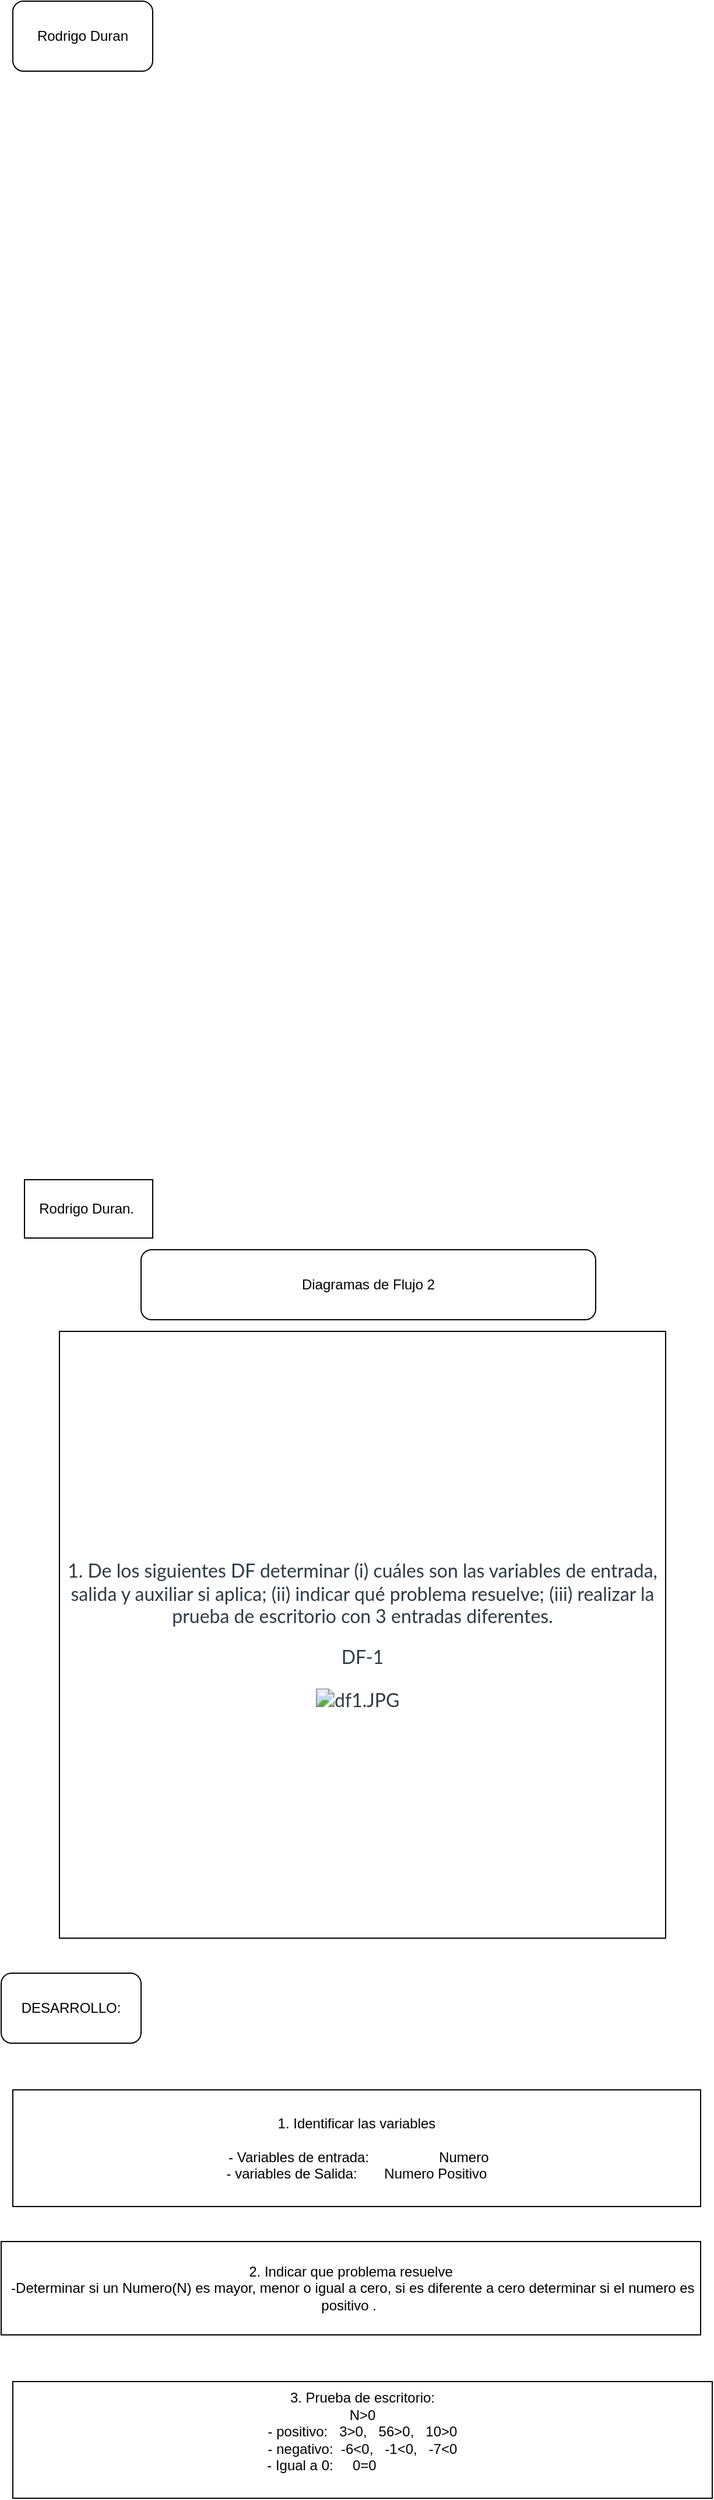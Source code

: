 <mxfile version="14.4.2" type="github" pages="4">
  <diagram id="C5RBs43oDa-KdzZeNtuy" name="Page-1">
    <mxGraphModel dx="791" dy="1627" grid="1" gridSize="10" guides="1" tooltips="1" connect="1" arrows="1" fold="1" page="1" pageScale="1" pageWidth="827" pageHeight="1169" math="0" shadow="0">
      <root>
        <mxCell id="WIyWlLk6GJQsqaUBKTNV-0" />
        <mxCell id="WIyWlLk6GJQsqaUBKTNV-1" parent="WIyWlLk6GJQsqaUBKTNV-0" />
        <mxCell id="W7DMfxvP5UNIumT03wTU-0" value="Rodrigo Duran" style="rounded=1;whiteSpace=wrap;html=1;" parent="WIyWlLk6GJQsqaUBKTNV-1" vertex="1">
          <mxGeometry x="50" y="-980" width="120" height="60" as="geometry" />
        </mxCell>
        <mxCell id="9TRLGIKzOXJ6i6BAbfcn-0" value="Rodrigo Duran.&amp;nbsp;" style="rounded=0;whiteSpace=wrap;html=1;" vertex="1" parent="WIyWlLk6GJQsqaUBKTNV-1">
          <mxGeometry x="60" y="30" width="110" height="50" as="geometry" />
        </mxCell>
        <mxCell id="9TRLGIKzOXJ6i6BAbfcn-1" value="Diagramas de Flujo 2" style="rounded=1;whiteSpace=wrap;html=1;" vertex="1" parent="WIyWlLk6GJQsqaUBKTNV-1">
          <mxGeometry x="160" y="90" width="390" height="60" as="geometry" />
        </mxCell>
        <mxCell id="9TRLGIKzOXJ6i6BAbfcn-3" value="&#xa;&#xa;&lt;p style=&quot;display: block; padding: 0px; color: rgb(45, 59, 69); font-family: latoweb, &amp;quot;lato extended&amp;quot;, lato, &amp;quot;helvetica neue&amp;quot;, helvetica, arial, sans-serif; font-size: 16px; font-style: normal; font-weight: 400; letter-spacing: normal; text-indent: 0px; text-transform: none; word-spacing: 0px; background-color: rgb(255, 255, 255);&quot;&gt;1. De los siguientes DF determinar (i) cuáles son las variables de entrada, salida y auxiliar si aplica; (ii) indicar qué problema resuelve; (iii) realizar la prueba de escritorio con 3 entradas diferentes.&lt;/p&gt;&lt;p style=&quot;display: block; padding: 0px; color: rgb(45, 59, 69); font-family: latoweb, &amp;quot;lato extended&amp;quot;, lato, &amp;quot;helvetica neue&amp;quot;, helvetica, arial, sans-serif; font-size: 16px; font-style: normal; font-weight: 400; letter-spacing: normal; text-indent: 0px; text-transform: none; word-spacing: 0px; background-color: rgb(255, 255, 255);&quot;&gt;DF-1&lt;/p&gt;&lt;p style=&quot;display: block; padding: 0px; color: rgb(45, 59, 69); font-family: latoweb, &amp;quot;lato extended&amp;quot;, lato, &amp;quot;helvetica neue&amp;quot;, helvetica, arial, sans-serif; font-size: 16px; font-style: normal; font-weight: 400; letter-spacing: normal; text-indent: 0px; text-transform: none; word-spacing: 0px; background-color: rgb(255, 255, 255); text-align: center;&quot;&gt;&lt;img src=&quot;https://ucb.instructure.com/courses/1259/files/141151/preview&quot; alt=&quot;df1.JPG&quot; style=&quot;max-width: 480px ; height: auto ; vertical-align: middle ; border: 0px&quot;&gt;&amp;nbsp;&amp;nbsp;&lt;/p&gt;&#xa;&#xa;" style="whiteSpace=wrap;html=1;aspect=fixed;" vertex="1" parent="WIyWlLk6GJQsqaUBKTNV-1">
          <mxGeometry x="90" y="160" width="520" height="520" as="geometry" />
        </mxCell>
        <mxCell id="9TRLGIKzOXJ6i6BAbfcn-5" value="DESARROLLO:" style="rounded=1;whiteSpace=wrap;html=1;" vertex="1" parent="WIyWlLk6GJQsqaUBKTNV-1">
          <mxGeometry x="40" y="710" width="120" height="60" as="geometry" />
        </mxCell>
        <mxCell id="9TRLGIKzOXJ6i6BAbfcn-6" value="1. Identificar las variables&lt;br&gt;&lt;br&gt;&amp;nbsp;- Variables de entrada:&amp;nbsp; &amp;nbsp; &amp;nbsp; &amp;nbsp; &amp;nbsp; &amp;nbsp; &amp;nbsp; &amp;nbsp; &amp;nbsp; Numero&lt;br&gt;- variables de Salida:&amp;nbsp; &amp;nbsp; &amp;nbsp; &amp;nbsp;Numero Positivo" style="rounded=0;whiteSpace=wrap;html=1;" vertex="1" parent="WIyWlLk6GJQsqaUBKTNV-1">
          <mxGeometry x="50" y="810" width="590" height="100" as="geometry" />
        </mxCell>
        <mxCell id="9TRLGIKzOXJ6i6BAbfcn-8" value="2. Indicar que problema resuelve&lt;br&gt;&amp;nbsp;-Determinar si un Numero(N) es mayor, menor o igual a cero, si es diferente a cero determinar si el numero es positivo .&amp;nbsp;" style="rounded=0;whiteSpace=wrap;html=1;" vertex="1" parent="WIyWlLk6GJQsqaUBKTNV-1">
          <mxGeometry x="40" y="940" width="600" height="80" as="geometry" />
        </mxCell>
        <mxCell id="9TRLGIKzOXJ6i6BAbfcn-9" value="3. Prueba de escritorio:&lt;br&gt;N&amp;gt;0&lt;br&gt;- positivo:&amp;nbsp; &amp;nbsp;3&amp;gt;0,&amp;nbsp; &amp;nbsp;56&amp;gt;0,&amp;nbsp; &amp;nbsp;10&amp;gt;0&lt;br&gt;- negativo:&amp;nbsp; -6&amp;lt;0,&amp;nbsp; &amp;nbsp;-1&amp;lt;0,&amp;nbsp; &amp;nbsp;-7&amp;lt;0&lt;br&gt;- Igual a 0:&amp;nbsp; &amp;nbsp; &amp;nbsp;0=0&amp;nbsp; &amp;nbsp; &amp;nbsp; &amp;nbsp; &amp;nbsp; &amp;nbsp; &amp;nbsp; &amp;nbsp; &amp;nbsp; &amp;nbsp; &amp;nbsp;&lt;br&gt;&amp;nbsp;" style="rounded=0;whiteSpace=wrap;html=1;" vertex="1" parent="WIyWlLk6GJQsqaUBKTNV-1">
          <mxGeometry x="50" y="1060" width="600" height="100" as="geometry" />
        </mxCell>
      </root>
    </mxGraphModel>
  </diagram>
  <diagram id="d353bmlWmow5Hl_oIUxo" name="Page-2">
    <mxGraphModel dx="791" dy="458" grid="1" gridSize="10" guides="1" tooltips="1" connect="1" arrows="1" fold="1" page="1" pageScale="1" pageWidth="827" pageHeight="1169" math="0" shadow="0">
      <root>
        <mxCell id="SAbvqaDqnWTxNuCs36iu-0" />
        <mxCell id="SAbvqaDqnWTxNuCs36iu-1" parent="SAbvqaDqnWTxNuCs36iu-0" />
        <mxCell id="0ohTp5ZolXic3X57CokR-1" value="&#xa;&#xa;&lt;img src=&quot;https://ucb.instructure.com/courses/1259/files/141152/preview&quot; alt=&quot;df2.JPG&quot; style=&quot;max-width: 498px; height: auto; vertical-align: middle; border: 0px; color: rgb(45, 59, 69); font-family: latoweb, &amp;quot;lato extended&amp;quot;, lato, &amp;quot;helvetica neue&amp;quot;, helvetica, arial, sans-serif; font-size: 16px; font-style: normal; font-weight: 400; letter-spacing: normal; text-align: center; text-indent: 0px; text-transform: none; word-spacing: 0px; background-color: rgb(255, 255, 255);&quot;&gt;&#xa;&#xa;" style="whiteSpace=wrap;html=1;aspect=fixed;" vertex="1" parent="SAbvqaDqnWTxNuCs36iu-1">
          <mxGeometry x="180" y="70" width="410" height="410" as="geometry" />
        </mxCell>
        <mxCell id="zLWawx-Yy2cJ8uSANWpe-0" value="DESARROLLO" style="rounded=0;whiteSpace=wrap;html=1;" vertex="1" parent="SAbvqaDqnWTxNuCs36iu-1">
          <mxGeometry x="40" y="500" width="120" height="60" as="geometry" />
        </mxCell>
        <mxCell id="wey3IpPWUv53F9elFMAz-0" value="1. Identificar las variables&lt;br&gt;&lt;br&gt;&amp;nbsp;- Variables de entrada:&amp;nbsp; &amp;nbsp; &amp;nbsp; &amp;nbsp; &amp;nbsp; &amp;nbsp; &amp;nbsp; &amp;nbsp;N, M&lt;br&gt;- variables de Salida:&amp;nbsp; &amp;nbsp; &amp;nbsp; N Y M son multiplos." style="rounded=0;whiteSpace=wrap;html=1;" vertex="1" parent="SAbvqaDqnWTxNuCs36iu-1">
          <mxGeometry x="60" y="600" width="590" height="100" as="geometry" />
        </mxCell>
        <mxCell id="_gmAtrERJ7OomwUm7SFR-0" value="2. Indicar que problema resuelve&lt;br&gt;-Dados un Divisor y un Dividendo en una operación algebraica, determinar si dichos numeros dan de residuo cero aun asi intercambiando roles, para que tanto el Divisor y el Dividendo sean múltiplos.&amp;nbsp;" style="rounded=0;whiteSpace=wrap;html=1;" vertex="1" parent="SAbvqaDqnWTxNuCs36iu-1">
          <mxGeometry x="70" y="750" width="580" height="100" as="geometry" />
        </mxCell>
        <mxCell id="hVbGRV14KloW-pIKTLZz-0" value="3. Prueba de escritorio:&lt;br&gt;- N mod M= 0:&amp;nbsp; 25/5=5. residuo 0,&amp;nbsp; &amp;nbsp; 20/2=10. residuo 0,&amp;nbsp; 36/6=6. residuo 0&amp;nbsp; &amp;nbsp;&lt;br&gt;- N mod M= ?n:&amp;nbsp; &amp;nbsp;17/3=5. residuo 2,&amp;nbsp; &amp;nbsp;80/34=2 residuo 12,&amp;nbsp; &amp;nbsp; 18/7=2 residuo 4&amp;nbsp; &amp;nbsp; &amp;nbsp; &amp;nbsp;&amp;nbsp;&lt;br&gt;&amp;nbsp;" style="rounded=0;whiteSpace=wrap;html=1;" vertex="1" parent="SAbvqaDqnWTxNuCs36iu-1">
          <mxGeometry x="55" y="900" width="600" height="100" as="geometry" />
        </mxCell>
      </root>
    </mxGraphModel>
  </diagram>
  <diagram id="vMeNjP87LpSy9twJi5AR" name="Page-3">
    <mxGraphModel dx="791" dy="2796" grid="1" gridSize="10" guides="1" tooltips="1" connect="1" arrows="1" fold="1" page="1" pageScale="1" pageWidth="827" pageHeight="1169" math="0" shadow="0">
      <root>
        <mxCell id="kYPiwFhptWK6KYjPIbYt-0" />
        <mxCell id="kYPiwFhptWK6KYjPIbYt-1" parent="kYPiwFhptWK6KYjPIbYt-0" />
        <mxCell id="N5ciSZJWcwIas1xTsq3c-0" value="&#xa;&#xa;&lt;span style=&quot;color: rgb(45, 59, 69); font-family: latoweb, &amp;quot;lato extended&amp;quot;, lato, &amp;quot;helvetica neue&amp;quot;, helvetica, arial, sans-serif; font-size: 16px; font-style: normal; font-weight: 400; letter-spacing: normal; text-align: center; text-indent: 0px; text-transform: none; word-spacing: 0px; background-color: rgb(255, 255, 255); display: inline; float: none;&quot;&gt;&amp;nbsp;&lt;/span&gt;&lt;span style=&quot;color: rgb(45, 59, 69); font-family: latoweb, &amp;quot;lato extended&amp;quot;, lato, &amp;quot;helvetica neue&amp;quot;, helvetica, arial, sans-serif; font-size: 16px; font-style: normal; font-weight: 400; letter-spacing: normal; text-align: center; text-indent: 0px; text-transform: none; word-spacing: 0px; background-color: rgb(255, 255, 255); width: 582px; height: 415px; vertical-align: middle;&quot;&gt;&lt;span&gt;&amp;nbsp;&lt;/span&gt;&amp;nbsp; &amp;nbsp; &amp;nbsp; &amp;nbsp; &amp;nbsp;&lt;span&gt;&amp;nbsp;&lt;/span&gt;&lt;/span&gt;&lt;span style=&quot;color: rgb(45, 59, 69); font-family: latoweb, &amp;quot;lato extended&amp;quot;, lato, &amp;quot;helvetica neue&amp;quot;, helvetica, arial, sans-serif; font-size: 16px; font-style: normal; font-weight: 400; letter-spacing: normal; text-align: center; text-indent: 0px; text-transform: none; word-spacing: 0px; background-color: rgb(255, 255, 255); display: inline; float: none;&quot;&gt;&amp;nbsp;&lt;/span&gt;&lt;img src=&quot;https://ucb.instructure.com/courses/1259/files/141155/preview&quot; alt=&quot;df3-1.JPG&quot; style=&quot;max-width: 582px; height: auto; vertical-align: middle; border: 0px; color: rgb(45, 59, 69); font-family: latoweb, &amp;quot;lato extended&amp;quot;, lato, &amp;quot;helvetica neue&amp;quot;, helvetica, arial, sans-serif; font-size: 16px; font-style: normal; font-weight: 400; letter-spacing: normal; text-align: center; text-indent: 0px; text-transform: none; word-spacing: 0px; background-color: rgb(255, 255, 255);&quot;&gt;&#xa;&#xa;" style="whiteSpace=wrap;html=1;aspect=fixed;" vertex="1" parent="kYPiwFhptWK6KYjPIbYt-1">
          <mxGeometry x="194" y="-2290" width="440" height="440" as="geometry" />
        </mxCell>
        <mxCell id="UBLdnL2lrt9nNm-B5w7W-0" value="1. Identificar las variables&lt;br&gt;&lt;br&gt;&amp;nbsp;- Variables de entrada:&amp;nbsp; &amp;nbsp; &amp;nbsp; &amp;nbsp; &amp;nbsp; A,B,C&lt;br&gt;- variables de Salida:&amp;nbsp; &amp;nbsp;Orden de cifra menor a cifra mayor (A&amp;lt;B&amp;lt;C)&amp;nbsp;" style="rounded=0;whiteSpace=wrap;html=1;" vertex="1" parent="kYPiwFhptWK6KYjPIbYt-1">
          <mxGeometry x="119" y="-1770" width="590" height="100" as="geometry" />
        </mxCell>
        <mxCell id="UBLdnL2lrt9nNm-B5w7W-1" value="DESARROLLO" style="rounded=0;whiteSpace=wrap;html=1;" vertex="1" parent="kYPiwFhptWK6KYjPIbYt-1">
          <mxGeometry x="60" y="-1840" width="120" height="60" as="geometry" />
        </mxCell>
        <mxCell id="UBLdnL2lrt9nNm-B5w7W-2" value="2. Indicar que problema resuelve.&lt;br&gt;- En un juego&amp;nbsp; virtual dan tres cifras distintas a un participante,&amp;nbsp; para ganar el juego debe de encontrar un orden numérico de la cifra menor a la cifra mayor. Por lo que el programa debe de realizar todas las alternativas posibles para encontrar ese orden.&amp;nbsp;" style="rounded=0;whiteSpace=wrap;html=1;" vertex="1" parent="kYPiwFhptWK6KYjPIbYt-1">
          <mxGeometry x="120" y="-1630" width="600" height="120" as="geometry" />
        </mxCell>
        <mxCell id="j-RFlN8Np_fW5sNBfxdy-0" value="3. Prueba de escritorio:&lt;br&gt;&amp;nbsp; A&amp;lt;B&amp;lt;C&amp;nbsp; &amp;nbsp;&lt;br&gt;A=2,C=6,B=4:&amp;nbsp; &amp;nbsp;2&amp;lt;4&amp;lt;6&lt;br&gt;B=8,A=7,C=12:&amp;nbsp; 7&amp;lt;8&amp;lt;12&lt;br&gt;C=987,B=567,A=234:&amp;nbsp; 234&amp;lt;567&amp;lt;987&lt;br&gt;&amp;nbsp;" style="rounded=0;whiteSpace=wrap;html=1;" vertex="1" parent="kYPiwFhptWK6KYjPIbYt-1">
          <mxGeometry x="120" y="-1450" width="600" height="100" as="geometry" />
        </mxCell>
      </root>
    </mxGraphModel>
  </diagram>
  <diagram id="FjqgRy6Ds2VwY3KijvPt" name="Page-4">
    <mxGraphModel dx="791" dy="458" grid="1" gridSize="10" guides="1" tooltips="1" connect="1" arrows="1" fold="1" page="1" pageScale="1" pageWidth="827" pageHeight="1169" math="0" shadow="0">
      <root>
        <mxCell id="MTHAYOqzwIVLyaYkFWUT-0" />
        <mxCell id="MTHAYOqzwIVLyaYkFWUT-1" parent="MTHAYOqzwIVLyaYkFWUT-0" />
      </root>
    </mxGraphModel>
  </diagram>
</mxfile>
